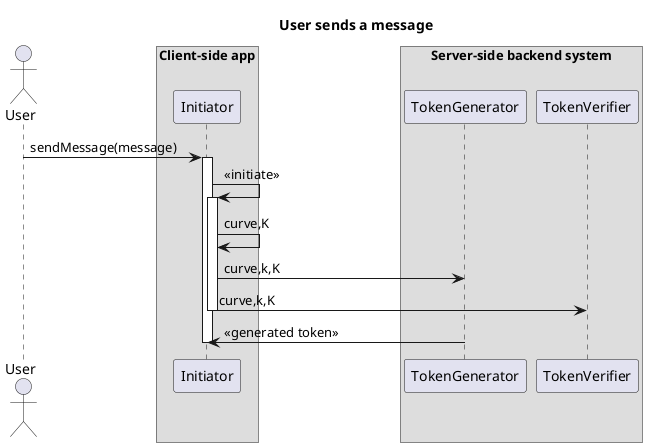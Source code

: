 @startuml
skinparam BoxPadding 70

title User sends a message
actor User


box "Client-side app"
participant Initiator
end box

box "Server-side backend system"

participant TokenGenerator
participant TokenVerifier
end box

User->Initiator: sendMessage(message)
activate Initiator
Initiator->Initiator: << initiate >>
activate Initiator
Initiator->Initiator: curve,K
Initiator->TokenGenerator: curve,k,K
Initiator->TokenVerifier: curve,k,K

deactivate Initiator

TokenGenerator->Initiator: << generated token >>

deactivate Initiator
@enduml